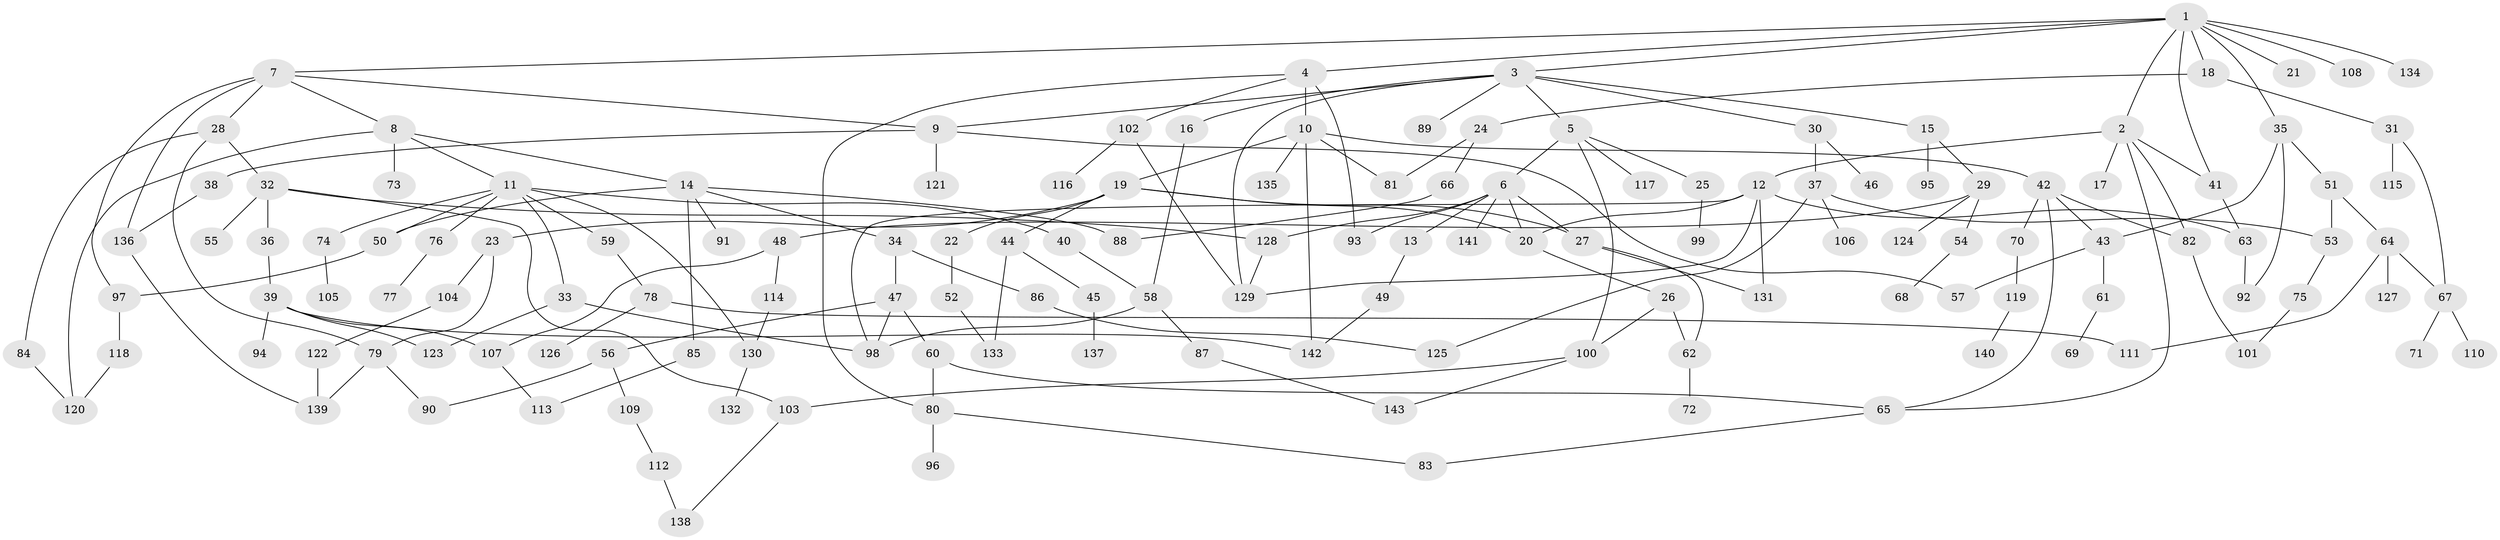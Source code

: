 // Generated by graph-tools (version 1.1) at 2025/49/03/09/25 03:49:21]
// undirected, 143 vertices, 194 edges
graph export_dot {
graph [start="1"]
  node [color=gray90,style=filled];
  1;
  2;
  3;
  4;
  5;
  6;
  7;
  8;
  9;
  10;
  11;
  12;
  13;
  14;
  15;
  16;
  17;
  18;
  19;
  20;
  21;
  22;
  23;
  24;
  25;
  26;
  27;
  28;
  29;
  30;
  31;
  32;
  33;
  34;
  35;
  36;
  37;
  38;
  39;
  40;
  41;
  42;
  43;
  44;
  45;
  46;
  47;
  48;
  49;
  50;
  51;
  52;
  53;
  54;
  55;
  56;
  57;
  58;
  59;
  60;
  61;
  62;
  63;
  64;
  65;
  66;
  67;
  68;
  69;
  70;
  71;
  72;
  73;
  74;
  75;
  76;
  77;
  78;
  79;
  80;
  81;
  82;
  83;
  84;
  85;
  86;
  87;
  88;
  89;
  90;
  91;
  92;
  93;
  94;
  95;
  96;
  97;
  98;
  99;
  100;
  101;
  102;
  103;
  104;
  105;
  106;
  107;
  108;
  109;
  110;
  111;
  112;
  113;
  114;
  115;
  116;
  117;
  118;
  119;
  120;
  121;
  122;
  123;
  124;
  125;
  126;
  127;
  128;
  129;
  130;
  131;
  132;
  133;
  134;
  135;
  136;
  137;
  138;
  139;
  140;
  141;
  142;
  143;
  1 -- 2;
  1 -- 3;
  1 -- 4;
  1 -- 7;
  1 -- 18;
  1 -- 21;
  1 -- 35;
  1 -- 108;
  1 -- 134;
  1 -- 41;
  2 -- 12;
  2 -- 17;
  2 -- 41;
  2 -- 65;
  2 -- 82;
  3 -- 5;
  3 -- 9;
  3 -- 15;
  3 -- 16;
  3 -- 30;
  3 -- 89;
  3 -- 129;
  4 -- 10;
  4 -- 93;
  4 -- 102;
  4 -- 80;
  5 -- 6;
  5 -- 25;
  5 -- 100;
  5 -- 117;
  6 -- 13;
  6 -- 128;
  6 -- 141;
  6 -- 27;
  6 -- 20;
  6 -- 93;
  7 -- 8;
  7 -- 28;
  7 -- 97;
  7 -- 136;
  7 -- 9;
  8 -- 11;
  8 -- 14;
  8 -- 73;
  8 -- 120;
  9 -- 38;
  9 -- 121;
  9 -- 57;
  10 -- 19;
  10 -- 42;
  10 -- 135;
  10 -- 142;
  10 -- 81;
  11 -- 33;
  11 -- 40;
  11 -- 59;
  11 -- 74;
  11 -- 76;
  11 -- 130;
  11 -- 50;
  12 -- 63;
  12 -- 98;
  12 -- 131;
  12 -- 129;
  12 -- 20;
  13 -- 49;
  14 -- 34;
  14 -- 50;
  14 -- 85;
  14 -- 91;
  14 -- 88;
  15 -- 29;
  15 -- 95;
  16 -- 58;
  18 -- 24;
  18 -- 31;
  19 -- 20;
  19 -- 22;
  19 -- 23;
  19 -- 27;
  19 -- 44;
  20 -- 26;
  22 -- 52;
  23 -- 79;
  23 -- 104;
  24 -- 66;
  24 -- 81;
  25 -- 99;
  26 -- 62;
  26 -- 100;
  27 -- 62;
  27 -- 131;
  28 -- 32;
  28 -- 84;
  28 -- 79;
  29 -- 48;
  29 -- 54;
  29 -- 124;
  30 -- 37;
  30 -- 46;
  31 -- 115;
  31 -- 67;
  32 -- 36;
  32 -- 55;
  32 -- 103;
  32 -- 128;
  33 -- 123;
  33 -- 98;
  34 -- 47;
  34 -- 86;
  35 -- 51;
  35 -- 92;
  35 -- 43;
  36 -- 39;
  37 -- 53;
  37 -- 106;
  37 -- 125;
  38 -- 136;
  39 -- 94;
  39 -- 107;
  39 -- 123;
  39 -- 142;
  40 -- 58;
  41 -- 63;
  42 -- 43;
  42 -- 70;
  42 -- 82;
  42 -- 65;
  43 -- 57;
  43 -- 61;
  44 -- 45;
  44 -- 133;
  45 -- 137;
  47 -- 56;
  47 -- 60;
  47 -- 98;
  48 -- 114;
  48 -- 107;
  49 -- 142;
  50 -- 97;
  51 -- 64;
  51 -- 53;
  52 -- 133;
  53 -- 75;
  54 -- 68;
  56 -- 90;
  56 -- 109;
  58 -- 87;
  58 -- 98;
  59 -- 78;
  60 -- 80;
  60 -- 65;
  61 -- 69;
  62 -- 72;
  63 -- 92;
  64 -- 67;
  64 -- 127;
  64 -- 111;
  65 -- 83;
  66 -- 88;
  67 -- 71;
  67 -- 110;
  70 -- 119;
  74 -- 105;
  75 -- 101;
  76 -- 77;
  78 -- 111;
  78 -- 126;
  79 -- 139;
  79 -- 90;
  80 -- 96;
  80 -- 83;
  82 -- 101;
  84 -- 120;
  85 -- 113;
  86 -- 125;
  87 -- 143;
  97 -- 118;
  100 -- 103;
  100 -- 143;
  102 -- 116;
  102 -- 129;
  103 -- 138;
  104 -- 122;
  107 -- 113;
  109 -- 112;
  112 -- 138;
  114 -- 130;
  118 -- 120;
  119 -- 140;
  122 -- 139;
  128 -- 129;
  130 -- 132;
  136 -- 139;
}
